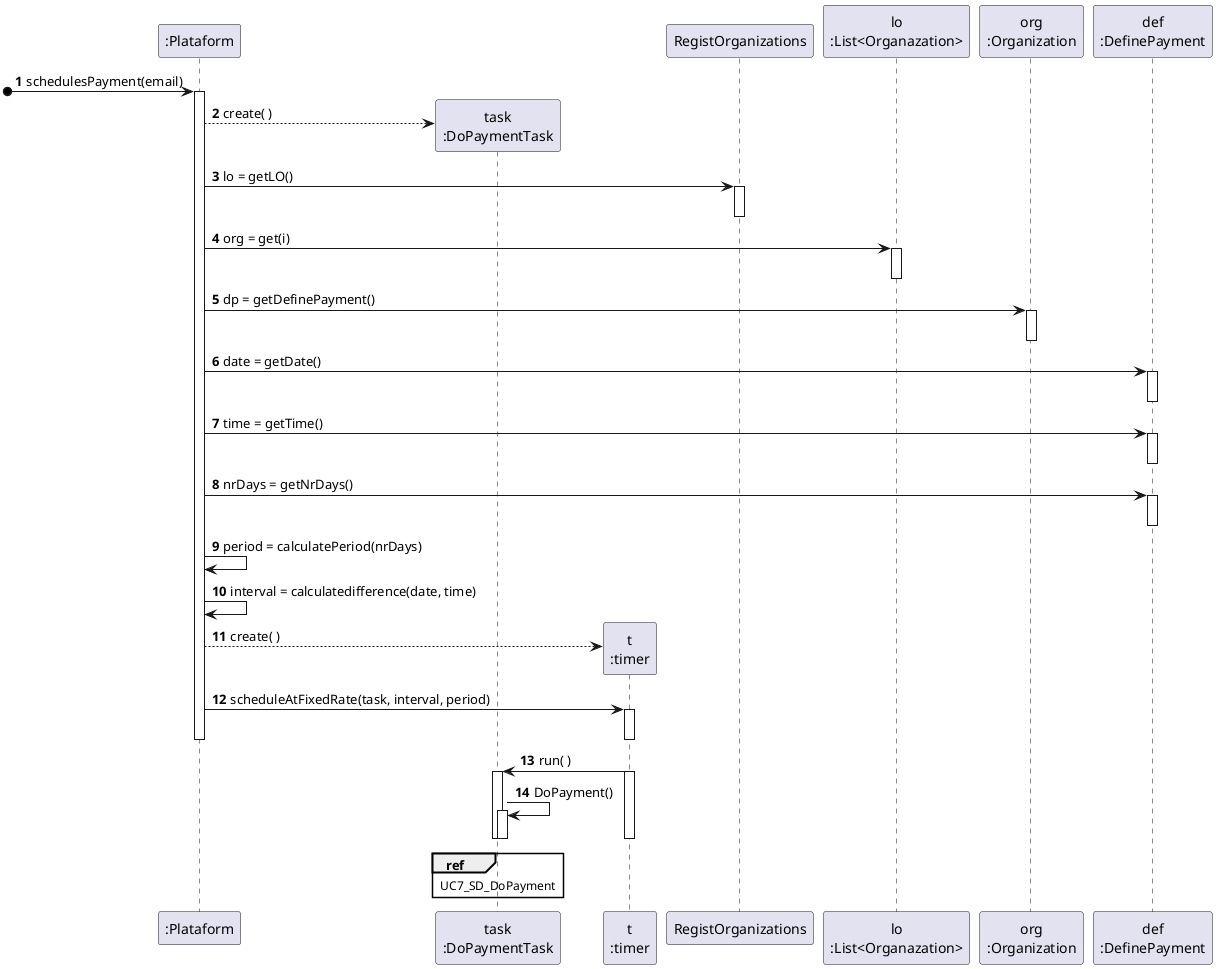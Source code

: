 @startuml
autonumber

participant ":Plataform" as PLAT
participant "task\n:DoPaymentTask" as TASK
participant "t\n:timer" as TI
participant "RegistOrganizations" as RORGS
participant "lo\n:List<Organazation>" as LO
participant "org\n:Organization" as O
participant "def\n:DefinePayment" as DP



[o-> PLAT : schedulesPayment(email)
activate PLAT

PLAT --> TASK** : create( )



PLAT -> RORGS : lo = getLO()
activate RORGS
deactivate RORGS

PLAT -> LO : org = get(i)
activate LO
deactivate LO
PLAT -> O : dp = getDefinePayment()
activate O
deactivate O
PLAT -> DP : date = getDate()
activate DP
deactivate DP
PLAT -> DP : time = getTime()
activate DP
deactivate DP
PLAT -> DP : nrDays = getNrDays()
activate DP
deactivate DP

PLAT -> PLAT : period = calculatePeriod(nrDays)


PLAT -> PLAT : interval = calculatedifference(date, time)


PLAT --> TI** : create( )
PLAT -> TI : scheduleAtFixedRate(task, interval, period)
activate TI
deactivate TI
deactivate PLAT

TI -> TASK : run( )
activate TI
activate TASK
TASK -> TASK : DoPayment()
ref over TASK : UC7_SD_DoPayment
activate TASK
deactivate TASK
deactivate TASK
deactivate TI




@enduml